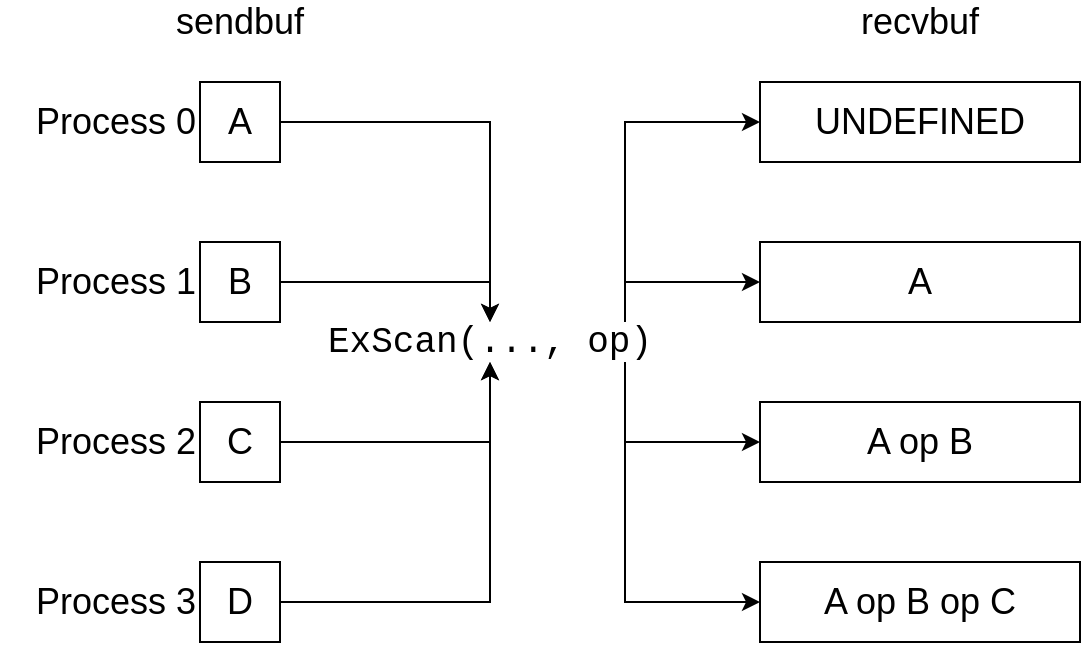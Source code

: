 <mxfile version="13.9.9" type="device"><diagram id="9z3beA34GWUpMv6sEeiQ" name="Page-1"><mxGraphModel dx="786" dy="580" grid="1" gridSize="10" guides="1" tooltips="1" connect="1" arrows="1" fold="1" page="1" pageScale="1" pageWidth="827" pageHeight="1169" math="0" shadow="0"><root><mxCell id="0"/><mxCell id="1" parent="0"/><mxCell id="LRd85Cbf2DqCSlwkPUES-2" style="edgeStyle=orthogonalEdgeStyle;rounded=0;orthogonalLoop=1;jettySize=auto;html=1;exitX=1;exitY=0.5;exitDx=0;exitDy=0;entryX=0.5;entryY=1;entryDx=0;entryDy=0;fontFamily=Helvetica;fontSize=18;" edge="1" parent="1" source="LRd85Cbf2DqCSlwkPUES-3" target="LRd85Cbf2DqCSlwkPUES-15"><mxGeometry relative="1" as="geometry"/></mxCell><mxCell id="LRd85Cbf2DqCSlwkPUES-3" value="A" style="rounded=0;whiteSpace=wrap;html=1;fontSize=18;" vertex="1" parent="1"><mxGeometry x="160" y="80" width="40" height="40" as="geometry"/></mxCell><mxCell id="LRd85Cbf2DqCSlwkPUES-4" style="edgeStyle=orthogonalEdgeStyle;rounded=0;orthogonalLoop=1;jettySize=auto;html=1;exitX=1;exitY=0.5;exitDx=0;exitDy=0;entryX=0.5;entryY=1;entryDx=0;entryDy=0;fontFamily=Helvetica;fontSize=18;" edge="1" parent="1" source="LRd85Cbf2DqCSlwkPUES-5" target="LRd85Cbf2DqCSlwkPUES-15"><mxGeometry relative="1" as="geometry"/></mxCell><mxCell id="LRd85Cbf2DqCSlwkPUES-5" value="B" style="rounded=0;whiteSpace=wrap;html=1;fontSize=18;" vertex="1" parent="1"><mxGeometry x="160" y="160" width="40" height="40" as="geometry"/></mxCell><mxCell id="LRd85Cbf2DqCSlwkPUES-6" style="edgeStyle=orthogonalEdgeStyle;rounded=0;orthogonalLoop=1;jettySize=auto;html=1;exitX=1;exitY=0.5;exitDx=0;exitDy=0;entryX=0.5;entryY=0;entryDx=0;entryDy=0;fontFamily=Helvetica;fontSize=18;" edge="1" parent="1" source="LRd85Cbf2DqCSlwkPUES-7" target="LRd85Cbf2DqCSlwkPUES-15"><mxGeometry relative="1" as="geometry"/></mxCell><mxCell id="LRd85Cbf2DqCSlwkPUES-7" value="C" style="rounded=0;whiteSpace=wrap;html=1;fontSize=18;" vertex="1" parent="1"><mxGeometry x="160" y="240" width="40" height="40" as="geometry"/></mxCell><mxCell id="LRd85Cbf2DqCSlwkPUES-8" style="edgeStyle=orthogonalEdgeStyle;rounded=0;orthogonalLoop=1;jettySize=auto;html=1;exitX=1;exitY=0.5;exitDx=0;exitDy=0;fontFamily=Helvetica;fontSize=18;" edge="1" parent="1" source="LRd85Cbf2DqCSlwkPUES-9" target="LRd85Cbf2DqCSlwkPUES-15"><mxGeometry relative="1" as="geometry"/></mxCell><mxCell id="LRd85Cbf2DqCSlwkPUES-9" value="D" style="rounded=0;whiteSpace=wrap;html=1;fontSize=18;" vertex="1" parent="1"><mxGeometry x="160" y="320" width="40" height="40" as="geometry"/></mxCell><mxCell id="LRd85Cbf2DqCSlwkPUES-10" value="UNDEFINED" style="rounded=0;whiteSpace=wrap;html=1;fontSize=18;" vertex="1" parent="1"><mxGeometry x="440" y="80" width="160" height="40" as="geometry"/></mxCell><mxCell id="LRd85Cbf2DqCSlwkPUES-11" style="edgeStyle=orthogonalEdgeStyle;rounded=0;orthogonalLoop=1;jettySize=auto;html=1;exitX=0.25;exitY=0;exitDx=0;exitDy=0;entryX=0;entryY=0.5;entryDx=0;entryDy=0;" edge="1" parent="1" source="LRd85Cbf2DqCSlwkPUES-15" target="LRd85Cbf2DqCSlwkPUES-24"><mxGeometry relative="1" as="geometry"/></mxCell><mxCell id="LRd85Cbf2DqCSlwkPUES-12" style="edgeStyle=orthogonalEdgeStyle;rounded=0;orthogonalLoop=1;jettySize=auto;html=1;exitX=0.25;exitY=0;exitDx=0;exitDy=0;entryX=0;entryY=0.5;entryDx=0;entryDy=0;" edge="1" parent="1" source="LRd85Cbf2DqCSlwkPUES-15" target="LRd85Cbf2DqCSlwkPUES-23"><mxGeometry relative="1" as="geometry"/></mxCell><mxCell id="LRd85Cbf2DqCSlwkPUES-13" style="edgeStyle=orthogonalEdgeStyle;rounded=0;orthogonalLoop=1;jettySize=auto;html=1;exitX=0.25;exitY=1;exitDx=0;exitDy=0;entryX=0;entryY=0.5;entryDx=0;entryDy=0;" edge="1" parent="1" source="LRd85Cbf2DqCSlwkPUES-15" target="LRd85Cbf2DqCSlwkPUES-22"><mxGeometry relative="1" as="geometry"/></mxCell><mxCell id="LRd85Cbf2DqCSlwkPUES-14" style="edgeStyle=orthogonalEdgeStyle;rounded=0;orthogonalLoop=1;jettySize=auto;html=1;exitX=0.25;exitY=1;exitDx=0;exitDy=0;entryX=0;entryY=0.5;entryDx=0;entryDy=0;" edge="1" parent="1" source="LRd85Cbf2DqCSlwkPUES-15" target="LRd85Cbf2DqCSlwkPUES-10"><mxGeometry relative="1" as="geometry"/></mxCell><mxCell id="LRd85Cbf2DqCSlwkPUES-15" value="ExScan(..., op)" style="text;html=1;strokeColor=none;fillColor=none;align=center;verticalAlign=middle;whiteSpace=wrap;rounded=0;fontSize=18;fontFamily=Courier;direction=west;rotation=0;" vertex="1" parent="1"><mxGeometry x="170" y="200" width="270" height="20" as="geometry"/></mxCell><mxCell id="LRd85Cbf2DqCSlwkPUES-16" value="Process 0" style="text;html=1;strokeColor=none;fillColor=none;align=right;verticalAlign=middle;whiteSpace=wrap;rounded=0;fontFamily=Helvetica;fontSize=18;" vertex="1" parent="1"><mxGeometry x="60" y="90" width="100" height="20" as="geometry"/></mxCell><mxCell id="LRd85Cbf2DqCSlwkPUES-17" value="Process 1&lt;span style=&quot;color: rgba(0 , 0 , 0 , 0) ; font-family: monospace ; font-size: 0px&quot;&gt;%3CmxGraphModel%3E%3Croot%3E%3CmxCell%20id%3D%220%22%2F%3E%3CmxCell%20id%3D%221%22%20parent%3D%220%22%2F%3E%3CmxCell%20id%3D%222%22%20value%3D%22Process%200%22%20style%3D%22text%3Bhtml%3D1%3BstrokeColor%3Dnone%3BfillColor%3Dnone%3Balign%3Dright%3BverticalAlign%3Dmiddle%3BwhiteSpace%3Dwrap%3Brounded%3D0%3BfontFamily%3DHelvetica%3BfontSize%3D18%3B%22%20vertex%3D%221%22%20parent%3D%221%22%3E%3CmxGeometry%20x%3D%2260%22%20y%3D%2290%22%20width%3D%22100%22%20height%3D%2220%22%20as%3D%22geometry%22%2F%3E%3C%2FmxCell%3E%3C%2Froot%3E%3C%2FmxGraphModel%3E&lt;/span&gt;" style="text;html=1;strokeColor=none;fillColor=none;align=right;verticalAlign=middle;whiteSpace=wrap;rounded=0;fontFamily=Helvetica;fontSize=18;" vertex="1" parent="1"><mxGeometry x="60" y="170" width="100" height="20" as="geometry"/></mxCell><mxCell id="LRd85Cbf2DqCSlwkPUES-18" value="Process 2" style="text;html=1;strokeColor=none;fillColor=none;align=right;verticalAlign=middle;whiteSpace=wrap;rounded=0;fontFamily=Helvetica;fontSize=18;" vertex="1" parent="1"><mxGeometry x="60" y="250" width="100" height="20" as="geometry"/></mxCell><mxCell id="LRd85Cbf2DqCSlwkPUES-19" value="Process 3" style="text;html=1;strokeColor=none;fillColor=none;align=right;verticalAlign=middle;whiteSpace=wrap;rounded=0;fontFamily=Helvetica;fontSize=18;" vertex="1" parent="1"><mxGeometry x="60" y="330" width="100" height="20" as="geometry"/></mxCell><mxCell id="LRd85Cbf2DqCSlwkPUES-20" value="sendbuf" style="text;html=1;strokeColor=none;fillColor=none;align=center;verticalAlign=middle;whiteSpace=wrap;rounded=0;fontFamily=Helvetica;fontSize=18;" vertex="1" parent="1"><mxGeometry x="140" y="40" width="80" height="20" as="geometry"/></mxCell><mxCell id="LRd85Cbf2DqCSlwkPUES-21" value="recvbuf" style="text;html=1;strokeColor=none;fillColor=none;align=center;verticalAlign=middle;whiteSpace=wrap;rounded=0;fontFamily=Helvetica;fontSize=18;" vertex="1" parent="1"><mxGeometry x="480" y="40" width="80" height="20" as="geometry"/></mxCell><mxCell id="LRd85Cbf2DqCSlwkPUES-22" value="A" style="rounded=0;whiteSpace=wrap;html=1;fontSize=18;" vertex="1" parent="1"><mxGeometry x="440" y="160" width="160" height="40" as="geometry"/></mxCell><mxCell id="LRd85Cbf2DqCSlwkPUES-23" value="A op B" style="rounded=0;whiteSpace=wrap;html=1;fontSize=18;" vertex="1" parent="1"><mxGeometry x="440" y="240" width="160" height="40" as="geometry"/></mxCell><mxCell id="LRd85Cbf2DqCSlwkPUES-24" value="A op B op C" style="rounded=0;whiteSpace=wrap;html=1;fontSize=18;" vertex="1" parent="1"><mxGeometry x="440" y="320" width="160" height="40" as="geometry"/></mxCell></root></mxGraphModel></diagram></mxfile>
